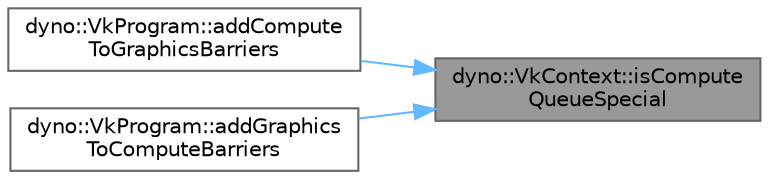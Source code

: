 digraph "dyno::VkContext::isComputeQueueSpecial"
{
 // LATEX_PDF_SIZE
  bgcolor="transparent";
  edge [fontname=Helvetica,fontsize=10,labelfontname=Helvetica,labelfontsize=10];
  node [fontname=Helvetica,fontsize=10,shape=box,height=0.2,width=0.4];
  rankdir="RL";
  Node1 [id="Node000001",label="dyno::VkContext::isCompute\lQueueSpecial",height=0.2,width=0.4,color="gray40", fillcolor="grey60", style="filled", fontcolor="black",tooltip=" "];
  Node1 -> Node2 [id="edge1_Node000001_Node000002",dir="back",color="steelblue1",style="solid",tooltip=" "];
  Node2 [id="Node000002",label="dyno::VkProgram::addCompute\lToGraphicsBarriers",height=0.2,width=0.4,color="grey40", fillcolor="white", style="filled",URL="$classdyno_1_1_vk_program.html#ac7a94c7a401cb086f377b3a1257d5d5e",tooltip=" "];
  Node1 -> Node3 [id="edge2_Node000001_Node000003",dir="back",color="steelblue1",style="solid",tooltip=" "];
  Node3 [id="Node000003",label="dyno::VkProgram::addGraphics\lToComputeBarriers",height=0.2,width=0.4,color="grey40", fillcolor="white", style="filled",URL="$classdyno_1_1_vk_program.html#a92485e94782e6de386c9bebc511d691c",tooltip=" "];
}
